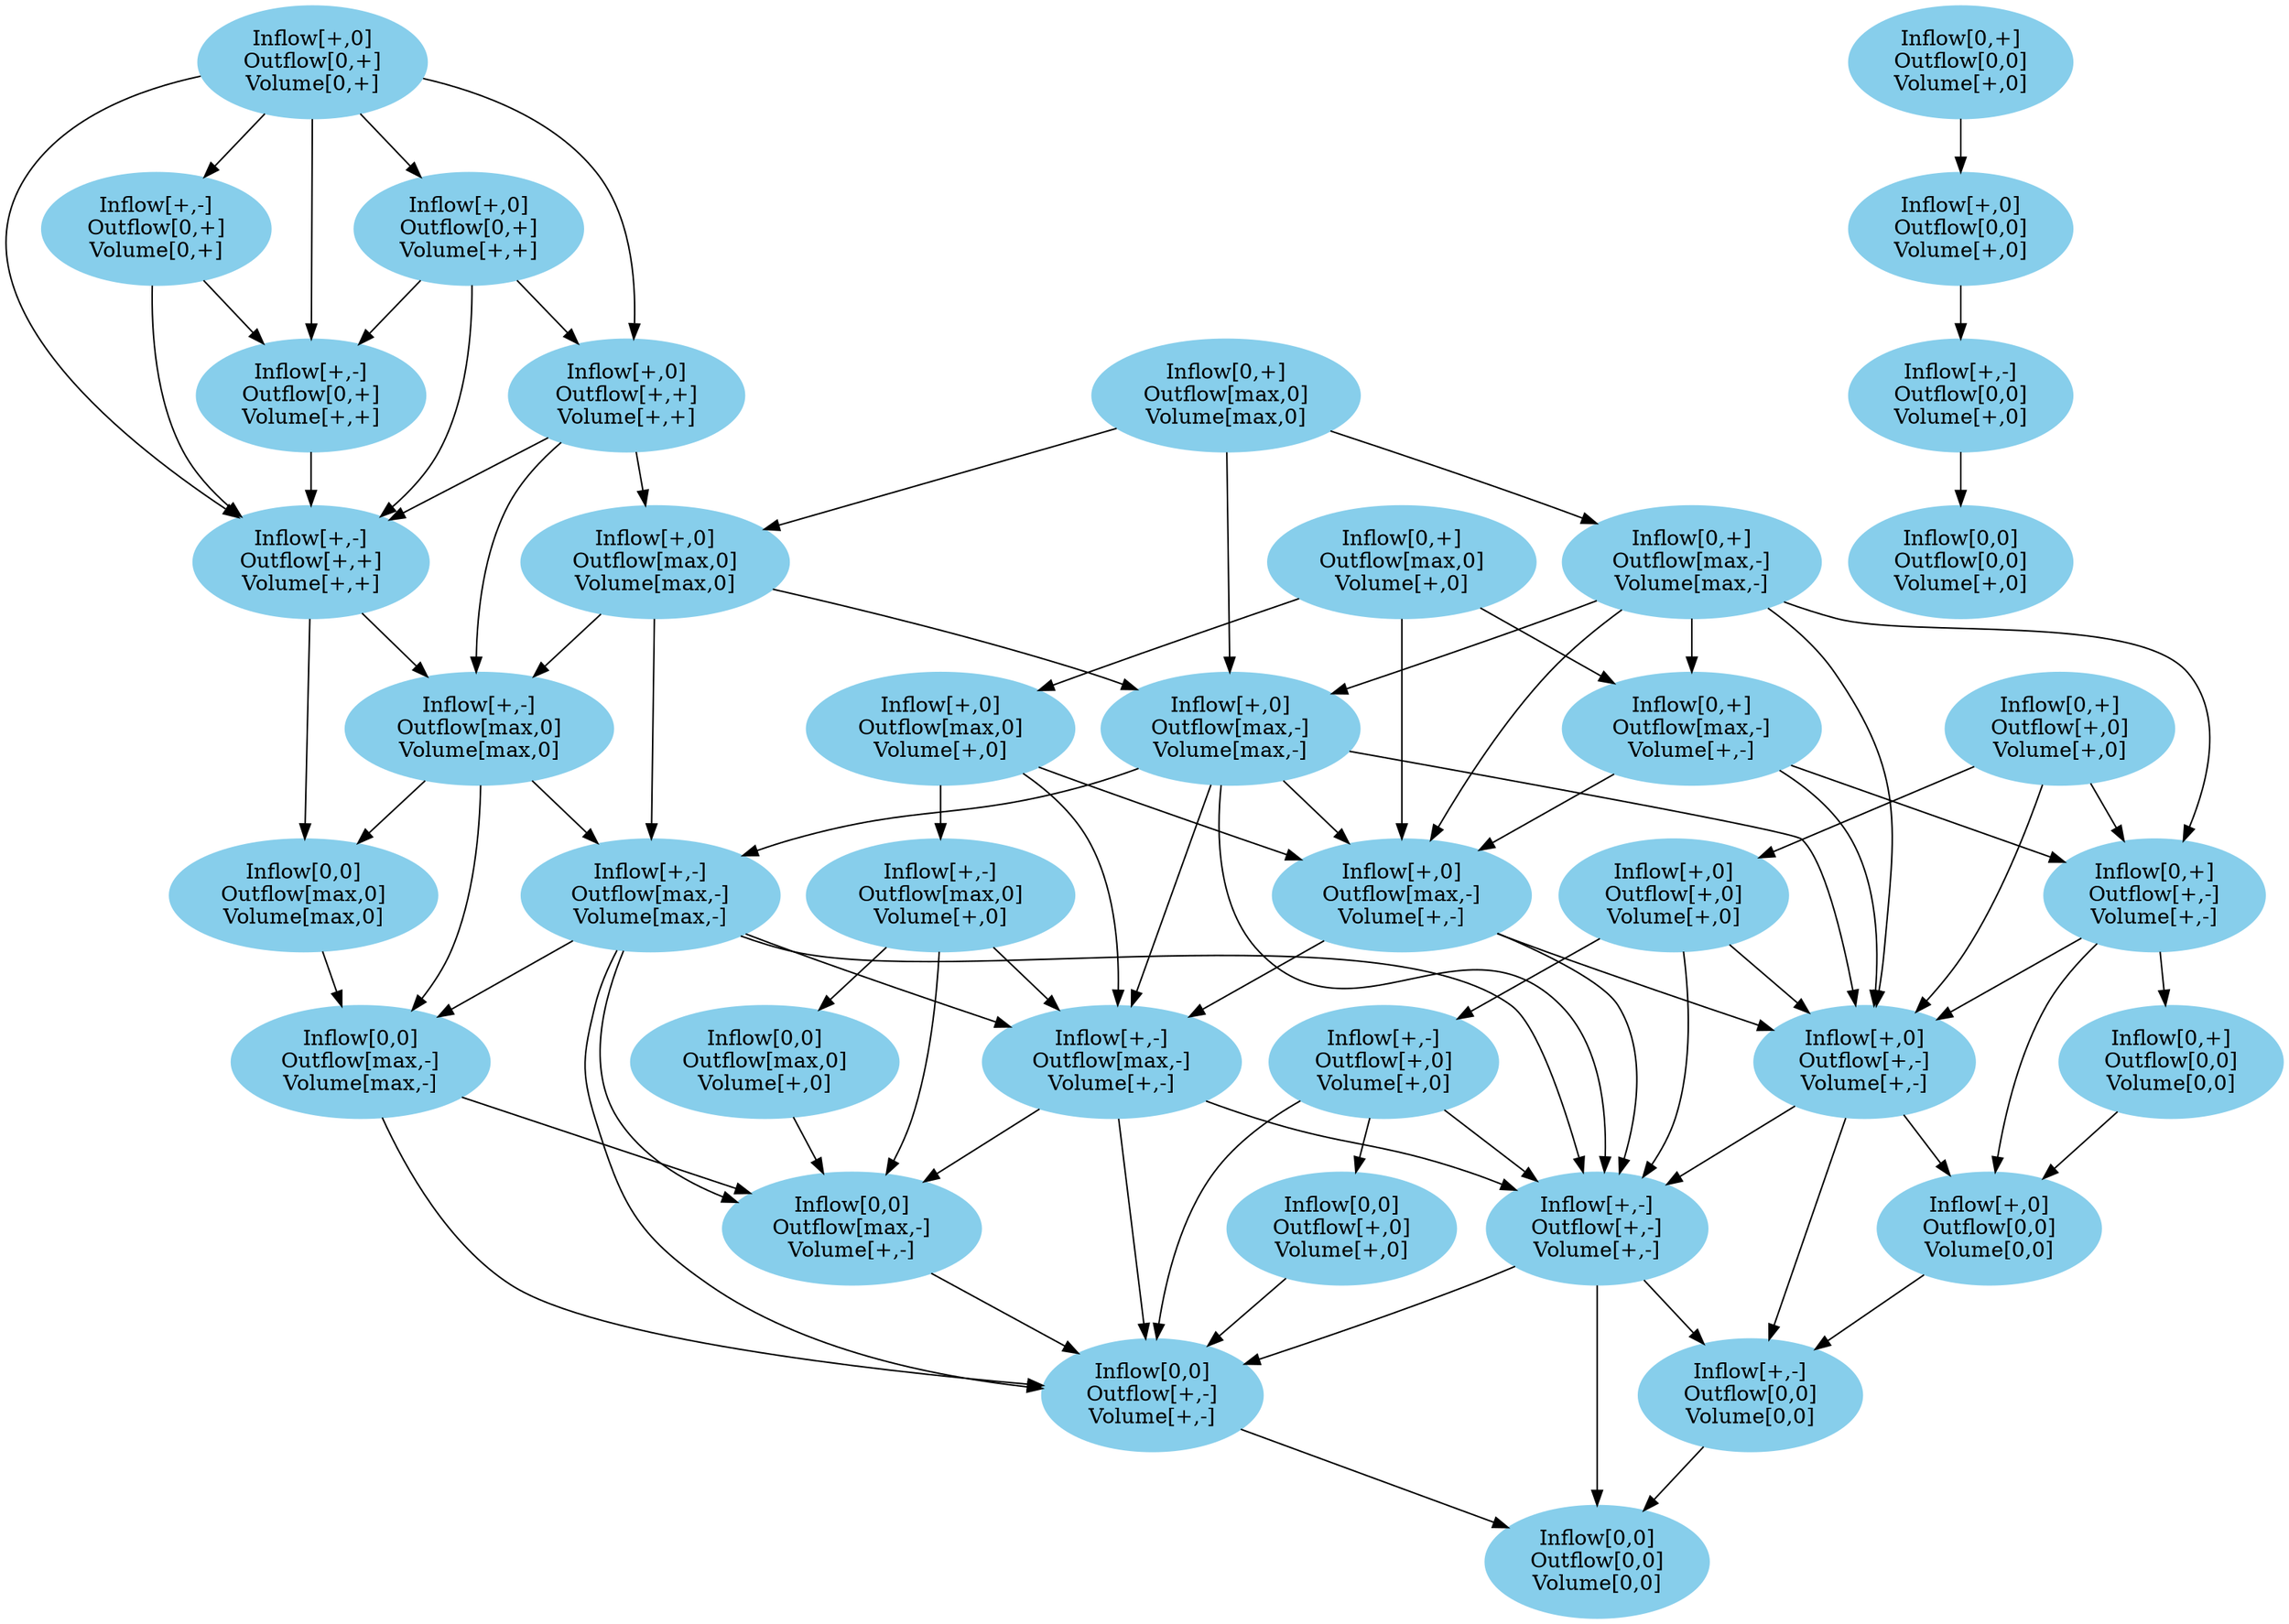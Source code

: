 // The Qualitative Model
digraph {
	node [color=skyblue style=filled]
	"Inflow[0,+]
Outflow[0,0]
Volume[0,0]
"
	"Inflow[0,+]
Outflow[0,0]
Volume[+,0]
"
	"Inflow[0,+]
Outflow[+,0]
Volume[+,0]
"
	"Inflow[0,+]
Outflow[+,-]
Volume[+,-]
"
	"Inflow[0,+]
Outflow[max,0]
Volume[+,0]
"
	"Inflow[0,+]
Outflow[max,0]
Volume[max,0]
"
	"Inflow[0,+]
Outflow[max,-]
Volume[+,-]
"
	"Inflow[0,+]
Outflow[max,-]
Volume[max,-]
"
	"Inflow[0,0]
Outflow[0,0]
Volume[0,0]
"
	"Inflow[0,0]
Outflow[0,0]
Volume[+,0]
"
	"Inflow[0,0]
Outflow[+,0]
Volume[+,0]
"
	"Inflow[0,0]
Outflow[+,-]
Volume[+,-]
"
	"Inflow[0,0]
Outflow[max,0]
Volume[+,0]
"
	"Inflow[0,0]
Outflow[max,0]
Volume[max,0]
"
	"Inflow[0,0]
Outflow[max,-]
Volume[+,-]
"
	"Inflow[0,0]
Outflow[max,-]
Volume[max,-]
"
	"Inflow[+,0]
Outflow[0,+]
Volume[0,+]
"
	"Inflow[+,0]
Outflow[0,+]
Volume[+,+]
"
	"Inflow[+,0]
Outflow[0,0]
Volume[0,0]
"
	"Inflow[+,0]
Outflow[0,0]
Volume[+,0]
"
	"Inflow[+,0]
Outflow[+,+]
Volume[+,+]
"
	"Inflow[+,0]
Outflow[+,0]
Volume[+,0]
"
	"Inflow[+,0]
Outflow[+,-]
Volume[+,-]
"
	"Inflow[+,0]
Outflow[max,0]
Volume[+,0]
"
	"Inflow[+,0]
Outflow[max,0]
Volume[max,0]
"
	"Inflow[+,0]
Outflow[max,-]
Volume[+,-]
"
	"Inflow[+,0]
Outflow[max,-]
Volume[max,-]
"
	"Inflow[+,-]
Outflow[0,+]
Volume[0,+]
"
	"Inflow[+,-]
Outflow[0,+]
Volume[+,+]
"
	"Inflow[+,-]
Outflow[0,0]
Volume[0,0]
"
	"Inflow[+,-]
Outflow[0,0]
Volume[+,0]
"
	"Inflow[+,-]
Outflow[+,+]
Volume[+,+]
"
	"Inflow[+,-]
Outflow[+,0]
Volume[+,0]
"
	"Inflow[+,-]
Outflow[+,-]
Volume[+,-]
"
	"Inflow[+,-]
Outflow[max,0]
Volume[+,0]
"
	"Inflow[+,-]
Outflow[max,0]
Volume[max,0]
"
	"Inflow[+,-]
Outflow[max,-]
Volume[+,-]
"
	"Inflow[+,-]
Outflow[max,-]
Volume[max,-]
"
	"Inflow[0,+]
Outflow[0,0]
Volume[0,0]
" -> "Inflow[+,0]
Outflow[0,0]
Volume[0,0]
"
	"Inflow[0,+]
Outflow[0,0]
Volume[+,0]
" -> "Inflow[+,0]
Outflow[0,0]
Volume[+,0]
"
	"Inflow[0,+]
Outflow[+,0]
Volume[+,0]
" -> "Inflow[0,+]
Outflow[+,-]
Volume[+,-]
"
	"Inflow[0,+]
Outflow[+,0]
Volume[+,0]
" -> "Inflow[+,0]
Outflow[+,0]
Volume[+,0]
"
	"Inflow[0,+]
Outflow[+,0]
Volume[+,0]
" -> "Inflow[+,0]
Outflow[+,-]
Volume[+,-]
"
	"Inflow[0,+]
Outflow[+,-]
Volume[+,-]
" -> "Inflow[0,+]
Outflow[0,0]
Volume[0,0]
"
	"Inflow[0,+]
Outflow[+,-]
Volume[+,-]
" -> "Inflow[+,0]
Outflow[0,0]
Volume[0,0]
"
	"Inflow[0,+]
Outflow[+,-]
Volume[+,-]
" -> "Inflow[+,0]
Outflow[+,-]
Volume[+,-]
"
	"Inflow[0,+]
Outflow[max,0]
Volume[+,0]
" -> "Inflow[0,+]
Outflow[max,-]
Volume[+,-]
"
	"Inflow[0,+]
Outflow[max,0]
Volume[+,0]
" -> "Inflow[+,0]
Outflow[max,0]
Volume[+,0]
"
	"Inflow[0,+]
Outflow[max,0]
Volume[+,0]
" -> "Inflow[+,0]
Outflow[max,-]
Volume[+,-]
"
	"Inflow[0,+]
Outflow[max,0]
Volume[max,0]
" -> "Inflow[0,+]
Outflow[max,-]
Volume[max,-]
"
	"Inflow[0,+]
Outflow[max,0]
Volume[max,0]
" -> "Inflow[+,0]
Outflow[max,0]
Volume[max,0]
"
	"Inflow[0,+]
Outflow[max,0]
Volume[max,0]
" -> "Inflow[+,0]
Outflow[max,-]
Volume[max,-]
"
	"Inflow[0,+]
Outflow[max,-]
Volume[+,-]
" -> "Inflow[0,+]
Outflow[+,-]
Volume[+,-]
"
	"Inflow[0,+]
Outflow[max,-]
Volume[+,-]
" -> "Inflow[+,0]
Outflow[+,-]
Volume[+,-]
"
	"Inflow[0,+]
Outflow[max,-]
Volume[+,-]
" -> "Inflow[+,0]
Outflow[max,-]
Volume[+,-]
"
	"Inflow[0,+]
Outflow[max,-]
Volume[max,-]
" -> "Inflow[0,+]
Outflow[+,-]
Volume[+,-]
"
	"Inflow[0,+]
Outflow[max,-]
Volume[max,-]
" -> "Inflow[0,+]
Outflow[max,-]
Volume[+,-]
"
	"Inflow[0,+]
Outflow[max,-]
Volume[max,-]
" -> "Inflow[+,0]
Outflow[+,-]
Volume[+,-]
"
	"Inflow[0,+]
Outflow[max,-]
Volume[max,-]
" -> "Inflow[+,0]
Outflow[max,-]
Volume[+,-]
"
	"Inflow[0,+]
Outflow[max,-]
Volume[max,-]
" -> "Inflow[+,0]
Outflow[max,-]
Volume[max,-]
"
	"Inflow[0,0]
Outflow[+,0]
Volume[+,0]
" -> "Inflow[0,0]
Outflow[+,-]
Volume[+,-]
"
	"Inflow[0,0]
Outflow[+,-]
Volume[+,-]
" -> "Inflow[0,0]
Outflow[0,0]
Volume[0,0]
"
	"Inflow[0,0]
Outflow[max,0]
Volume[+,0]
" -> "Inflow[0,0]
Outflow[max,-]
Volume[+,-]
"
	"Inflow[0,0]
Outflow[max,0]
Volume[max,0]
" -> "Inflow[0,0]
Outflow[max,-]
Volume[max,-]
"
	"Inflow[0,0]
Outflow[max,-]
Volume[+,-]
" -> "Inflow[0,0]
Outflow[+,-]
Volume[+,-]
"
	"Inflow[0,0]
Outflow[max,-]
Volume[max,-]
" -> "Inflow[0,0]
Outflow[+,-]
Volume[+,-]
"
	"Inflow[0,0]
Outflow[max,-]
Volume[max,-]
" -> "Inflow[0,0]
Outflow[max,-]
Volume[+,-]
"
	"Inflow[+,0]
Outflow[0,+]
Volume[0,+]
" -> "Inflow[+,0]
Outflow[0,+]
Volume[+,+]
"
	"Inflow[+,0]
Outflow[0,+]
Volume[0,+]
" -> "Inflow[+,0]
Outflow[+,+]
Volume[+,+]
"
	"Inflow[+,0]
Outflow[0,+]
Volume[0,+]
" -> "Inflow[+,-]
Outflow[0,+]
Volume[0,+]
"
	"Inflow[+,0]
Outflow[0,+]
Volume[0,+]
" -> "Inflow[+,-]
Outflow[0,+]
Volume[+,+]
"
	"Inflow[+,0]
Outflow[0,+]
Volume[0,+]
" -> "Inflow[+,-]
Outflow[+,+]
Volume[+,+]
"
	"Inflow[+,0]
Outflow[0,+]
Volume[+,+]
" -> "Inflow[+,0]
Outflow[+,+]
Volume[+,+]
"
	"Inflow[+,0]
Outflow[0,+]
Volume[+,+]
" -> "Inflow[+,-]
Outflow[0,+]
Volume[+,+]
"
	"Inflow[+,0]
Outflow[0,+]
Volume[+,+]
" -> "Inflow[+,-]
Outflow[+,+]
Volume[+,+]
"
	"Inflow[+,0]
Outflow[0,0]
Volume[0,0]
" -> "Inflow[+,-]
Outflow[0,0]
Volume[0,0]
"
	"Inflow[+,0]
Outflow[0,0]
Volume[+,0]
" -> "Inflow[+,-]
Outflow[0,0]
Volume[+,0]
"
	"Inflow[+,0]
Outflow[+,+]
Volume[+,+]
" -> "Inflow[+,0]
Outflow[max,0]
Volume[max,0]
"
	"Inflow[+,0]
Outflow[+,+]
Volume[+,+]
" -> "Inflow[+,-]
Outflow[+,+]
Volume[+,+]
"
	"Inflow[+,0]
Outflow[+,+]
Volume[+,+]
" -> "Inflow[+,-]
Outflow[max,0]
Volume[max,0]
"
	"Inflow[+,0]
Outflow[+,0]
Volume[+,0]
" -> "Inflow[+,0]
Outflow[+,-]
Volume[+,-]
"
	"Inflow[+,0]
Outflow[+,0]
Volume[+,0]
" -> "Inflow[+,-]
Outflow[+,0]
Volume[+,0]
"
	"Inflow[+,0]
Outflow[+,0]
Volume[+,0]
" -> "Inflow[+,-]
Outflow[+,-]
Volume[+,-]
"
	"Inflow[+,0]
Outflow[+,-]
Volume[+,-]
" -> "Inflow[+,0]
Outflow[0,0]
Volume[0,0]
"
	"Inflow[+,0]
Outflow[+,-]
Volume[+,-]
" -> "Inflow[+,-]
Outflow[0,0]
Volume[0,0]
"
	"Inflow[+,0]
Outflow[+,-]
Volume[+,-]
" -> "Inflow[+,-]
Outflow[+,-]
Volume[+,-]
"
	"Inflow[+,0]
Outflow[max,0]
Volume[+,0]
" -> "Inflow[+,0]
Outflow[max,-]
Volume[+,-]
"
	"Inflow[+,0]
Outflow[max,0]
Volume[+,0]
" -> "Inflow[+,-]
Outflow[max,0]
Volume[+,0]
"
	"Inflow[+,0]
Outflow[max,0]
Volume[+,0]
" -> "Inflow[+,-]
Outflow[max,-]
Volume[+,-]
"
	"Inflow[+,0]
Outflow[max,0]
Volume[max,0]
" -> "Inflow[+,0]
Outflow[max,-]
Volume[max,-]
"
	"Inflow[+,0]
Outflow[max,0]
Volume[max,0]
" -> "Inflow[+,-]
Outflow[max,0]
Volume[max,0]
"
	"Inflow[+,0]
Outflow[max,0]
Volume[max,0]
" -> "Inflow[+,-]
Outflow[max,-]
Volume[max,-]
"
	"Inflow[+,0]
Outflow[max,-]
Volume[+,-]
" -> "Inflow[+,0]
Outflow[+,-]
Volume[+,-]
"
	"Inflow[+,0]
Outflow[max,-]
Volume[+,-]
" -> "Inflow[+,-]
Outflow[+,-]
Volume[+,-]
"
	"Inflow[+,0]
Outflow[max,-]
Volume[+,-]
" -> "Inflow[+,-]
Outflow[max,-]
Volume[+,-]
"
	"Inflow[+,0]
Outflow[max,-]
Volume[max,-]
" -> "Inflow[+,0]
Outflow[+,-]
Volume[+,-]
"
	"Inflow[+,0]
Outflow[max,-]
Volume[max,-]
" -> "Inflow[+,0]
Outflow[max,-]
Volume[+,-]
"
	"Inflow[+,0]
Outflow[max,-]
Volume[max,-]
" -> "Inflow[+,-]
Outflow[+,-]
Volume[+,-]
"
	"Inflow[+,0]
Outflow[max,-]
Volume[max,-]
" -> "Inflow[+,-]
Outflow[max,-]
Volume[+,-]
"
	"Inflow[+,0]
Outflow[max,-]
Volume[max,-]
" -> "Inflow[+,-]
Outflow[max,-]
Volume[max,-]
"
	"Inflow[+,-]
Outflow[0,+]
Volume[0,+]
" -> "Inflow[+,-]
Outflow[0,+]
Volume[+,+]
"
	"Inflow[+,-]
Outflow[0,+]
Volume[0,+]
" -> "Inflow[+,-]
Outflow[+,+]
Volume[+,+]
"
	"Inflow[+,-]
Outflow[0,+]
Volume[+,+]
" -> "Inflow[+,-]
Outflow[+,+]
Volume[+,+]
"
	"Inflow[+,-]
Outflow[0,0]
Volume[0,0]
" -> "Inflow[0,0]
Outflow[0,0]
Volume[0,0]
"
	"Inflow[+,-]
Outflow[0,0]
Volume[+,0]
" -> "Inflow[0,0]
Outflow[0,0]
Volume[+,0]
"
	"Inflow[+,-]
Outflow[+,+]
Volume[+,+]
" -> "Inflow[0,0]
Outflow[max,0]
Volume[max,0]
"
	"Inflow[+,-]
Outflow[+,+]
Volume[+,+]
" -> "Inflow[+,-]
Outflow[max,0]
Volume[max,0]
"
	"Inflow[+,-]
Outflow[+,0]
Volume[+,0]
" -> "Inflow[0,0]
Outflow[+,0]
Volume[+,0]
"
	"Inflow[+,-]
Outflow[+,0]
Volume[+,0]
" -> "Inflow[0,0]
Outflow[+,-]
Volume[+,-]
"
	"Inflow[+,-]
Outflow[+,0]
Volume[+,0]
" -> "Inflow[+,-]
Outflow[+,-]
Volume[+,-]
"
	"Inflow[+,-]
Outflow[+,-]
Volume[+,-]
" -> "Inflow[0,0]
Outflow[0,0]
Volume[0,0]
"
	"Inflow[+,-]
Outflow[+,-]
Volume[+,-]
" -> "Inflow[0,0]
Outflow[+,-]
Volume[+,-]
"
	"Inflow[+,-]
Outflow[+,-]
Volume[+,-]
" -> "Inflow[+,-]
Outflow[0,0]
Volume[0,0]
"
	"Inflow[+,-]
Outflow[max,0]
Volume[+,0]
" -> "Inflow[0,0]
Outflow[max,0]
Volume[+,0]
"
	"Inflow[+,-]
Outflow[max,0]
Volume[+,0]
" -> "Inflow[0,0]
Outflow[max,-]
Volume[+,-]
"
	"Inflow[+,-]
Outflow[max,0]
Volume[+,0]
" -> "Inflow[+,-]
Outflow[max,-]
Volume[+,-]
"
	"Inflow[+,-]
Outflow[max,0]
Volume[max,0]
" -> "Inflow[0,0]
Outflow[max,0]
Volume[max,0]
"
	"Inflow[+,-]
Outflow[max,0]
Volume[max,0]
" -> "Inflow[0,0]
Outflow[max,-]
Volume[max,-]
"
	"Inflow[+,-]
Outflow[max,0]
Volume[max,0]
" -> "Inflow[+,-]
Outflow[max,-]
Volume[max,-]
"
	"Inflow[+,-]
Outflow[max,-]
Volume[+,-]
" -> "Inflow[0,0]
Outflow[+,-]
Volume[+,-]
"
	"Inflow[+,-]
Outflow[max,-]
Volume[+,-]
" -> "Inflow[0,0]
Outflow[max,-]
Volume[+,-]
"
	"Inflow[+,-]
Outflow[max,-]
Volume[+,-]
" -> "Inflow[+,-]
Outflow[+,-]
Volume[+,-]
"
	"Inflow[+,-]
Outflow[max,-]
Volume[max,-]
" -> "Inflow[0,0]
Outflow[+,-]
Volume[+,-]
"
	"Inflow[+,-]
Outflow[max,-]
Volume[max,-]
" -> "Inflow[0,0]
Outflow[max,-]
Volume[+,-]
"
	"Inflow[+,-]
Outflow[max,-]
Volume[max,-]
" -> "Inflow[0,0]
Outflow[max,-]
Volume[max,-]
"
	"Inflow[+,-]
Outflow[max,-]
Volume[max,-]
" -> "Inflow[+,-]
Outflow[+,-]
Volume[+,-]
"
	"Inflow[+,-]
Outflow[max,-]
Volume[max,-]
" -> "Inflow[+,-]
Outflow[max,-]
Volume[+,-]
"
}
